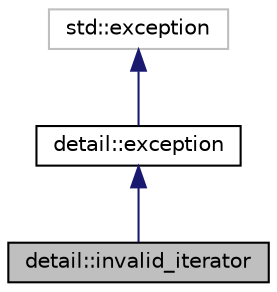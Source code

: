digraph "detail::invalid_iterator"
{
 // LATEX_PDF_SIZE
  edge [fontname="Helvetica",fontsize="10",labelfontname="Helvetica",labelfontsize="10"];
  node [fontname="Helvetica",fontsize="10",shape=record];
  Node1 [label="detail::invalid_iterator",height=0.2,width=0.4,color="black", fillcolor="grey75", style="filled", fontcolor="black",tooltip="exception indicating errors with iterators"];
  Node2 -> Node1 [dir="back",color="midnightblue",fontsize="10",style="solid",fontname="Helvetica"];
  Node2 [label="detail::exception",height=0.2,width=0.4,color="black", fillcolor="white", style="filled",URL="$classdetail_1_1exception.html",tooltip="general exception of the basic_json class"];
  Node3 -> Node2 [dir="back",color="midnightblue",fontsize="10",style="solid",fontname="Helvetica"];
  Node3 [label="std::exception",height=0.2,width=0.4,color="grey75", fillcolor="white", style="filled",tooltip=" "];
}
